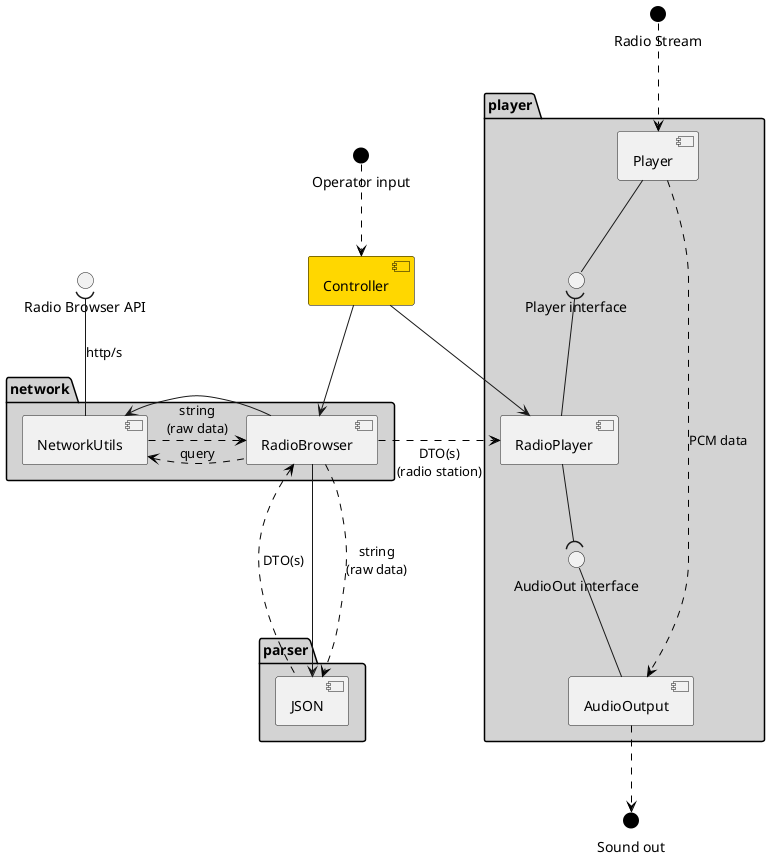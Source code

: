 @startuml

interface "Radio Browser API" as RadioBrowserAPI
interface "Radio Stream" as RadioStream #back:black;line:black
interface "Sound out" as out #back:black;line:black
interface "Operator input" as opin #back:black;line:black

component Controller #back:gold;line:black

package network #lightgrey {
    component NetworkUtils
    component RadioBrowser

    RadioBrowser -left-> NetworkUtils
    NetworkUtils <.[#black]right. RadioBrowser : query
    NetworkUtils .[#black]right.> RadioBrowser : string\n(raw data)
}

RadioBrowserAPI )-- NetworkUtils : http/s

package parser #lightgrey {
    component JSON
}

RadioBrowser -->              JSON
RadioBrowser .[#black]down.>  JSON : string\n(raw data)
JSON         .[#black]up..>    RadioBrowser : DTO(s)

package player #lightgrey {
    component RadioPlayer
    component Player
    component AudioOutput
    interface "Player interface" as iPlayer
    interface "AudioOut interface" as iAudioOut

    iPlayer     -up-    Player
    iAudioOut   --      AudioOutput
    RadioPlayer -up-(   iPlayer
    RadioPlayer -down-( iAudioOut
    Player .[#black].> AudioOutput : PCM data
}

opin .[#black]down.> Controller
Controller -down-> RadioBrowser
Controller -down-> RadioPlayer


[RadioBrowser] .[#black]right.> [RadioPlayer] : DTO(s)\n(radio station)


RadioStream .[#black].> Player
AudioOutput .[#black].> out



'note top of RadioBrowser : Gets a radio station's info
'note top of NetworkUtils : Network related\nfunctionality
'note bottom of JSON : Parses JSON data from\nraw string and packs into\nthe appropriate DTO(s)

@enduml